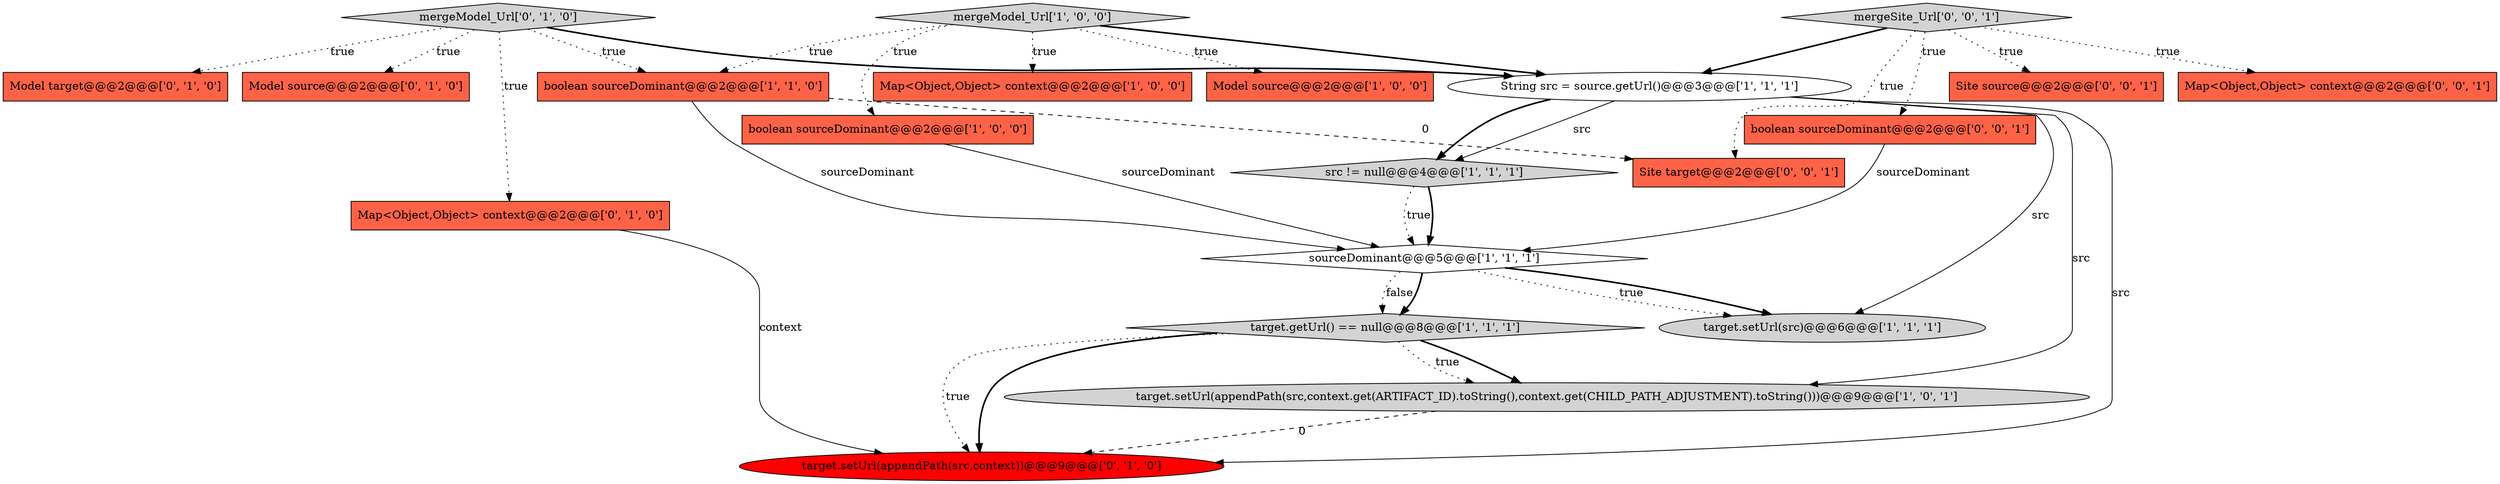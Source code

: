 digraph {
6 [style = filled, label = "boolean sourceDominant@@@2@@@['1', '1', '0']", fillcolor = tomato, shape = box image = "AAA0AAABBB1BBB"];
2 [style = filled, label = "boolean sourceDominant@@@2@@@['1', '0', '0']", fillcolor = tomato, shape = box image = "AAA0AAABBB1BBB"];
5 [style = filled, label = "target.getUrl() == null@@@8@@@['1', '1', '1']", fillcolor = lightgray, shape = diamond image = "AAA0AAABBB1BBB"];
14 [style = filled, label = "target.setUrl(appendPath(src,context))@@@9@@@['0', '1', '0']", fillcolor = red, shape = ellipse image = "AAA1AAABBB2BBB"];
17 [style = filled, label = "mergeSite_Url['0', '0', '1']", fillcolor = lightgray, shape = diamond image = "AAA0AAABBB3BBB"];
18 [style = filled, label = "Site source@@@2@@@['0', '0', '1']", fillcolor = tomato, shape = box image = "AAA0AAABBB3BBB"];
7 [style = filled, label = "target.setUrl(src)@@@6@@@['1', '1', '1']", fillcolor = lightgray, shape = ellipse image = "AAA0AAABBB1BBB"];
4 [style = filled, label = "sourceDominant@@@5@@@['1', '1', '1']", fillcolor = white, shape = diamond image = "AAA0AAABBB1BBB"];
8 [style = filled, label = "src != null@@@4@@@['1', '1', '1']", fillcolor = lightgray, shape = diamond image = "AAA0AAABBB1BBB"];
1 [style = filled, label = "Map<Object,Object> context@@@2@@@['1', '0', '0']", fillcolor = tomato, shape = box image = "AAA0AAABBB1BBB"];
9 [style = filled, label = "target.setUrl(appendPath(src,context.get(ARTIFACT_ID).toString(),context.get(CHILD_PATH_ADJUSTMENT).toString()))@@@9@@@['1', '0', '1']", fillcolor = lightgray, shape = ellipse image = "AAA0AAABBB1BBB"];
3 [style = filled, label = "Model source@@@2@@@['1', '0', '0']", fillcolor = tomato, shape = box image = "AAA0AAABBB1BBB"];
12 [style = filled, label = "mergeModel_Url['0', '1', '0']", fillcolor = lightgray, shape = diamond image = "AAA0AAABBB2BBB"];
11 [style = filled, label = "Map<Object,Object> context@@@2@@@['0', '1', '0']", fillcolor = tomato, shape = box image = "AAA0AAABBB2BBB"];
13 [style = filled, label = "Model target@@@2@@@['0', '1', '0']", fillcolor = tomato, shape = box image = "AAA0AAABBB2BBB"];
15 [style = filled, label = "Model source@@@2@@@['0', '1', '0']", fillcolor = tomato, shape = box image = "AAA0AAABBB2BBB"];
19 [style = filled, label = "Map<Object,Object> context@@@2@@@['0', '0', '1']", fillcolor = tomato, shape = box image = "AAA0AAABBB3BBB"];
10 [style = filled, label = "String src = source.getUrl()@@@3@@@['1', '1', '1']", fillcolor = white, shape = ellipse image = "AAA0AAABBB1BBB"];
0 [style = filled, label = "mergeModel_Url['1', '0', '0']", fillcolor = lightgray, shape = diamond image = "AAA0AAABBB1BBB"];
20 [style = filled, label = "Site target@@@2@@@['0', '0', '1']", fillcolor = tomato, shape = box image = "AAA0AAABBB3BBB"];
16 [style = filled, label = "boolean sourceDominant@@@2@@@['0', '0', '1']", fillcolor = tomato, shape = box image = "AAA0AAABBB3BBB"];
17->20 [style = dotted, label="true"];
17->10 [style = bold, label=""];
5->14 [style = dotted, label="true"];
5->9 [style = bold, label=""];
17->18 [style = dotted, label="true"];
6->20 [style = dashed, label="0"];
4->5 [style = dotted, label="false"];
12->15 [style = dotted, label="true"];
4->7 [style = dotted, label="true"];
16->4 [style = solid, label="sourceDominant"];
5->14 [style = bold, label=""];
0->6 [style = dotted, label="true"];
8->4 [style = dotted, label="true"];
4->7 [style = bold, label=""];
12->11 [style = dotted, label="true"];
11->14 [style = solid, label="context"];
17->16 [style = dotted, label="true"];
10->8 [style = solid, label="src"];
0->10 [style = bold, label=""];
12->10 [style = bold, label=""];
12->13 [style = dotted, label="true"];
9->14 [style = dashed, label="0"];
2->4 [style = solid, label="sourceDominant"];
10->8 [style = bold, label=""];
12->6 [style = dotted, label="true"];
17->19 [style = dotted, label="true"];
10->9 [style = solid, label="src"];
6->4 [style = solid, label="sourceDominant"];
5->9 [style = dotted, label="true"];
0->3 [style = dotted, label="true"];
10->14 [style = solid, label="src"];
8->4 [style = bold, label=""];
0->2 [style = dotted, label="true"];
4->5 [style = bold, label=""];
0->1 [style = dotted, label="true"];
10->7 [style = solid, label="src"];
}

